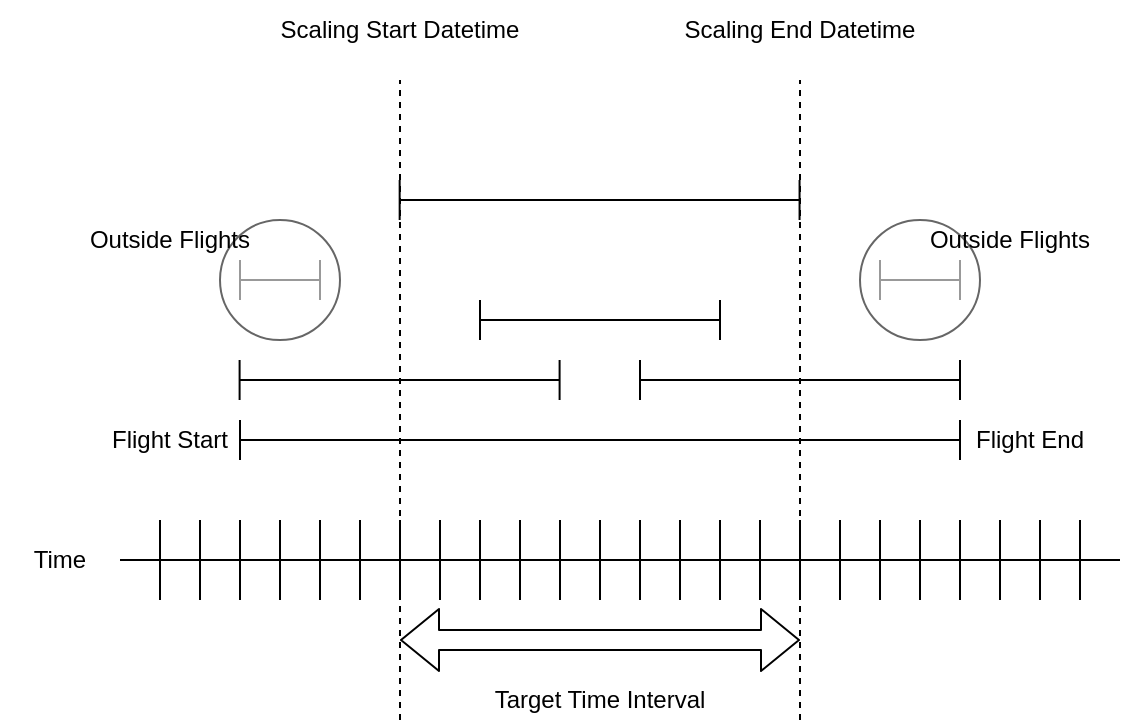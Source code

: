 <mxfile version="13.0.0" type="device"><diagram id="CF6eo7A_4V1Wh6PXM2pR" name="Page-1"><mxGraphModel dx="1016" dy="618" grid="1" gridSize="10" guides="1" tooltips="1" connect="1" arrows="1" fold="1" page="1" pageScale="1" pageWidth="413" pageHeight="291" math="0" shadow="0"><root><mxCell id="0"/><mxCell id="1" parent="0"/><mxCell id="IAFZ_n2kfFGg_SaOuAf1-1" value="" style="endArrow=none;html=1;" edge="1" parent="1"><mxGeometry width="50" height="50" relative="1" as="geometry"><mxPoint x="180" y="380" as="sourcePoint"/><mxPoint x="680" y="380" as="targetPoint"/></mxGeometry></mxCell><mxCell id="IAFZ_n2kfFGg_SaOuAf1-2" value="" style="endArrow=none;html=1;" edge="1" parent="1"><mxGeometry width="50" height="50" relative="1" as="geometry"><mxPoint x="200" y="400" as="sourcePoint"/><mxPoint x="200" y="360" as="targetPoint"/></mxGeometry></mxCell><mxCell id="IAFZ_n2kfFGg_SaOuAf1-3" value="" style="endArrow=none;html=1;" edge="1" parent="1"><mxGeometry width="50" height="50" relative="1" as="geometry"><mxPoint x="220" y="400" as="sourcePoint"/><mxPoint x="220" y="360" as="targetPoint"/></mxGeometry></mxCell><mxCell id="IAFZ_n2kfFGg_SaOuAf1-4" value="" style="endArrow=none;html=1;" edge="1" parent="1"><mxGeometry width="50" height="50" relative="1" as="geometry"><mxPoint x="260" y="400" as="sourcePoint"/><mxPoint x="260" y="360" as="targetPoint"/></mxGeometry></mxCell><mxCell id="IAFZ_n2kfFGg_SaOuAf1-5" value="" style="endArrow=none;html=1;" edge="1" parent="1"><mxGeometry width="50" height="50" relative="1" as="geometry"><mxPoint x="240" y="400" as="sourcePoint"/><mxPoint x="240" y="360" as="targetPoint"/></mxGeometry></mxCell><mxCell id="IAFZ_n2kfFGg_SaOuAf1-8" value="" style="endArrow=none;html=1;" edge="1" parent="1"><mxGeometry width="50" height="50" relative="1" as="geometry"><mxPoint x="280" y="400" as="sourcePoint"/><mxPoint x="280" y="360" as="targetPoint"/></mxGeometry></mxCell><mxCell id="IAFZ_n2kfFGg_SaOuAf1-9" value="" style="endArrow=none;html=1;" edge="1" parent="1"><mxGeometry width="50" height="50" relative="1" as="geometry"><mxPoint x="300" y="400" as="sourcePoint"/><mxPoint x="300" y="360" as="targetPoint"/></mxGeometry></mxCell><mxCell id="IAFZ_n2kfFGg_SaOuAf1-10" value="" style="endArrow=none;html=1;" edge="1" parent="1"><mxGeometry width="50" height="50" relative="1" as="geometry"><mxPoint x="320" y="400" as="sourcePoint"/><mxPoint x="320" y="360" as="targetPoint"/></mxGeometry></mxCell><mxCell id="IAFZ_n2kfFGg_SaOuAf1-11" value="" style="endArrow=none;html=1;" edge="1" parent="1"><mxGeometry width="50" height="50" relative="1" as="geometry"><mxPoint x="340" y="400" as="sourcePoint"/><mxPoint x="340" y="360" as="targetPoint"/></mxGeometry></mxCell><mxCell id="IAFZ_n2kfFGg_SaOuAf1-12" value="" style="endArrow=none;html=1;" edge="1" parent="1"><mxGeometry width="50" height="50" relative="1" as="geometry"><mxPoint x="360" y="400" as="sourcePoint"/><mxPoint x="360" y="360" as="targetPoint"/></mxGeometry></mxCell><mxCell id="IAFZ_n2kfFGg_SaOuAf1-13" value="" style="endArrow=none;html=1;" edge="1" parent="1"><mxGeometry width="50" height="50" relative="1" as="geometry"><mxPoint x="380" y="400" as="sourcePoint"/><mxPoint x="380" y="360" as="targetPoint"/></mxGeometry></mxCell><mxCell id="IAFZ_n2kfFGg_SaOuAf1-14" value="" style="endArrow=none;html=1;" edge="1" parent="1"><mxGeometry width="50" height="50" relative="1" as="geometry"><mxPoint x="420" y="400" as="sourcePoint"/><mxPoint x="420" y="360" as="targetPoint"/></mxGeometry></mxCell><mxCell id="IAFZ_n2kfFGg_SaOuAf1-15" value="" style="endArrow=none;html=1;" edge="1" parent="1"><mxGeometry width="50" height="50" relative="1" as="geometry"><mxPoint x="400" y="400" as="sourcePoint"/><mxPoint x="400" y="360" as="targetPoint"/></mxGeometry></mxCell><mxCell id="IAFZ_n2kfFGg_SaOuAf1-16" value="" style="endArrow=none;html=1;" edge="1" parent="1"><mxGeometry width="50" height="50" relative="1" as="geometry"><mxPoint x="440" y="400" as="sourcePoint"/><mxPoint x="440" y="360" as="targetPoint"/></mxGeometry></mxCell><mxCell id="IAFZ_n2kfFGg_SaOuAf1-17" value="" style="endArrow=none;html=1;" edge="1" parent="1"><mxGeometry width="50" height="50" relative="1" as="geometry"><mxPoint x="460" y="400" as="sourcePoint"/><mxPoint x="460" y="360" as="targetPoint"/></mxGeometry></mxCell><mxCell id="IAFZ_n2kfFGg_SaOuAf1-18" value="" style="endArrow=none;html=1;" edge="1" parent="1"><mxGeometry width="50" height="50" relative="1" as="geometry"><mxPoint x="480" y="400" as="sourcePoint"/><mxPoint x="480" y="360" as="targetPoint"/></mxGeometry></mxCell><mxCell id="IAFZ_n2kfFGg_SaOuAf1-19" value="" style="endArrow=none;html=1;" edge="1" parent="1"><mxGeometry width="50" height="50" relative="1" as="geometry"><mxPoint x="500" y="400" as="sourcePoint"/><mxPoint x="500" y="360" as="targetPoint"/></mxGeometry></mxCell><mxCell id="IAFZ_n2kfFGg_SaOuAf1-20" value="" style="endArrow=none;html=1;" edge="1" parent="1"><mxGeometry width="50" height="50" relative="1" as="geometry"><mxPoint x="520" y="400" as="sourcePoint"/><mxPoint x="520" y="360" as="targetPoint"/></mxGeometry></mxCell><mxCell id="IAFZ_n2kfFGg_SaOuAf1-21" value="" style="endArrow=none;html=1;" edge="1" parent="1"><mxGeometry width="50" height="50" relative="1" as="geometry"><mxPoint x="540" y="400" as="sourcePoint"/><mxPoint x="540" y="360" as="targetPoint"/></mxGeometry></mxCell><mxCell id="IAFZ_n2kfFGg_SaOuAf1-22" value="" style="endArrow=none;html=1;" edge="1" parent="1"><mxGeometry width="50" height="50" relative="1" as="geometry"><mxPoint x="580" y="400" as="sourcePoint"/><mxPoint x="580" y="360" as="targetPoint"/></mxGeometry></mxCell><mxCell id="IAFZ_n2kfFGg_SaOuAf1-23" value="" style="endArrow=none;html=1;" edge="1" parent="1"><mxGeometry width="50" height="50" relative="1" as="geometry"><mxPoint x="560" y="400" as="sourcePoint"/><mxPoint x="560" y="360" as="targetPoint"/></mxGeometry></mxCell><mxCell id="IAFZ_n2kfFGg_SaOuAf1-24" value="" style="endArrow=none;html=1;" edge="1" parent="1"><mxGeometry width="50" height="50" relative="1" as="geometry"><mxPoint x="600" y="400" as="sourcePoint"/><mxPoint x="600" y="360" as="targetPoint"/></mxGeometry></mxCell><mxCell id="IAFZ_n2kfFGg_SaOuAf1-25" value="" style="endArrow=none;html=1;" edge="1" parent="1"><mxGeometry width="50" height="50" relative="1" as="geometry"><mxPoint x="620" y="400" as="sourcePoint"/><mxPoint x="620" y="360" as="targetPoint"/></mxGeometry></mxCell><mxCell id="IAFZ_n2kfFGg_SaOuAf1-26" value="" style="endArrow=none;html=1;" edge="1" parent="1"><mxGeometry width="50" height="50" relative="1" as="geometry"><mxPoint x="640" y="400" as="sourcePoint"/><mxPoint x="640" y="360" as="targetPoint"/></mxGeometry></mxCell><mxCell id="IAFZ_n2kfFGg_SaOuAf1-27" value="" style="endArrow=none;html=1;" edge="1" parent="1"><mxGeometry width="50" height="50" relative="1" as="geometry"><mxPoint x="660" y="400" as="sourcePoint"/><mxPoint x="660" y="360" as="targetPoint"/></mxGeometry></mxCell><mxCell id="IAFZ_n2kfFGg_SaOuAf1-28" value="" style="endArrow=none;dashed=1;html=1;" edge="1" parent="1"><mxGeometry width="50" height="50" relative="1" as="geometry"><mxPoint x="320" y="460" as="sourcePoint"/><mxPoint x="320" y="140" as="targetPoint"/></mxGeometry></mxCell><mxCell id="IAFZ_n2kfFGg_SaOuAf1-29" value="" style="endArrow=none;dashed=1;html=1;" edge="1" parent="1"><mxGeometry width="50" height="50" relative="1" as="geometry"><mxPoint x="520" y="460" as="sourcePoint"/><mxPoint x="520" y="140" as="targetPoint"/></mxGeometry></mxCell><mxCell id="IAFZ_n2kfFGg_SaOuAf1-30" value="Scaling Start Datetime" style="text;html=1;strokeColor=none;fillColor=none;align=center;verticalAlign=middle;whiteSpace=wrap;rounded=0;" vertex="1" parent="1"><mxGeometry x="240" y="100" width="160" height="30" as="geometry"/></mxCell><mxCell id="IAFZ_n2kfFGg_SaOuAf1-32" value="Time" style="text;html=1;strokeColor=none;fillColor=none;align=center;verticalAlign=middle;whiteSpace=wrap;rounded=0;" vertex="1" parent="1"><mxGeometry x="120" y="370" width="60" height="20" as="geometry"/></mxCell><mxCell id="IAFZ_n2kfFGg_SaOuAf1-33" value="" style="shape=flexArrow;endArrow=classic;startArrow=classic;html=1;" edge="1" parent="1"><mxGeometry width="50" height="50" relative="1" as="geometry"><mxPoint x="320" y="420" as="sourcePoint"/><mxPoint x="520" y="420" as="targetPoint"/></mxGeometry></mxCell><mxCell id="IAFZ_n2kfFGg_SaOuAf1-34" value="Target Time Interval" style="text;html=1;strokeColor=none;fillColor=none;align=center;verticalAlign=middle;whiteSpace=wrap;rounded=0;" vertex="1" parent="1"><mxGeometry x="340" y="440" width="160" height="20" as="geometry"/></mxCell><mxCell id="IAFZ_n2kfFGg_SaOuAf1-36" value="" style="endArrow=none;html=1;" edge="1" parent="1"><mxGeometry width="50" height="50" relative="1" as="geometry"><mxPoint x="240" y="320" as="sourcePoint"/><mxPoint x="600" y="320" as="targetPoint"/></mxGeometry></mxCell><mxCell id="IAFZ_n2kfFGg_SaOuAf1-37" value="" style="endArrow=none;html=1;" edge="1" parent="1"><mxGeometry width="50" height="50" relative="1" as="geometry"><mxPoint x="440" y="290" as="sourcePoint"/><mxPoint x="600" y="290" as="targetPoint"/></mxGeometry></mxCell><mxCell id="IAFZ_n2kfFGg_SaOuAf1-38" value="" style="endArrow=none;html=1;" edge="1" parent="1"><mxGeometry width="50" height="50" relative="1" as="geometry"><mxPoint x="239.8" y="290" as="sourcePoint"/><mxPoint x="399.8" y="290" as="targetPoint"/></mxGeometry></mxCell><mxCell id="IAFZ_n2kfFGg_SaOuAf1-39" value="" style="endArrow=none;html=1;" edge="1" parent="1"><mxGeometry width="50" height="50" relative="1" as="geometry"><mxPoint x="360" y="260" as="sourcePoint"/><mxPoint x="480" y="260" as="targetPoint"/><Array as="points"><mxPoint x="420" y="260"/></Array></mxGeometry></mxCell><mxCell id="IAFZ_n2kfFGg_SaOuAf1-40" value="" style="endArrow=none;html=1;" edge="1" parent="1"><mxGeometry width="50" height="50" relative="1" as="geometry"><mxPoint x="319.95" y="200" as="sourcePoint"/><mxPoint x="519.95" y="200" as="targetPoint"/><Array as="points"><mxPoint x="419.95" y="200"/></Array></mxGeometry></mxCell><mxCell id="IAFZ_n2kfFGg_SaOuAf1-41" value="" style="endArrow=none;html=1;" edge="1" parent="1"><mxGeometry width="50" height="50" relative="1" as="geometry"><mxPoint x="240" y="240.0" as="sourcePoint"/><mxPoint x="280" y="240.0" as="targetPoint"/><Array as="points"><mxPoint x="240" y="240.0"/></Array></mxGeometry></mxCell><mxCell id="IAFZ_n2kfFGg_SaOuAf1-42" value="" style="endArrow=none;html=1;" edge="1" parent="1"><mxGeometry width="50" height="50" relative="1" as="geometry"><mxPoint x="560" y="240" as="sourcePoint"/><mxPoint x="600" y="240" as="targetPoint"/><Array as="points"><mxPoint x="580" y="240"/></Array></mxGeometry></mxCell><mxCell id="IAFZ_n2kfFGg_SaOuAf1-44" value="" style="endArrow=none;html=1;" edge="1" parent="1"><mxGeometry width="50" height="50" relative="1" as="geometry"><mxPoint x="240" y="250" as="sourcePoint"/><mxPoint x="240" y="230" as="targetPoint"/></mxGeometry></mxCell><mxCell id="IAFZ_n2kfFGg_SaOuAf1-45" value="" style="endArrow=none;html=1;" edge="1" parent="1"><mxGeometry width="50" height="50" relative="1" as="geometry"><mxPoint x="239.8" y="300" as="sourcePoint"/><mxPoint x="239.8" y="280" as="targetPoint"/></mxGeometry></mxCell><mxCell id="IAFZ_n2kfFGg_SaOuAf1-46" value="" style="endArrow=none;html=1;" edge="1" parent="1"><mxGeometry width="50" height="50" relative="1" as="geometry"><mxPoint x="240" y="330" as="sourcePoint"/><mxPoint x="240" y="310" as="targetPoint"/></mxGeometry></mxCell><mxCell id="IAFZ_n2kfFGg_SaOuAf1-47" value="" style="endArrow=none;html=1;" edge="1" parent="1"><mxGeometry width="50" height="50" relative="1" as="geometry"><mxPoint x="360" y="270" as="sourcePoint"/><mxPoint x="360" y="250" as="targetPoint"/></mxGeometry></mxCell><mxCell id="IAFZ_n2kfFGg_SaOuAf1-48" value="" style="endArrow=none;html=1;" edge="1" parent="1"><mxGeometry width="50" height="50" relative="1" as="geometry"><mxPoint x="319.83" y="210" as="sourcePoint"/><mxPoint x="319.83" y="190" as="targetPoint"/></mxGeometry></mxCell><mxCell id="IAFZ_n2kfFGg_SaOuAf1-49" value="" style="endArrow=none;html=1;" edge="1" parent="1"><mxGeometry width="50" height="50" relative="1" as="geometry"><mxPoint x="440" y="300" as="sourcePoint"/><mxPoint x="440" y="280" as="targetPoint"/></mxGeometry></mxCell><mxCell id="IAFZ_n2kfFGg_SaOuAf1-50" value="" style="endArrow=none;html=1;" edge="1" parent="1"><mxGeometry width="50" height="50" relative="1" as="geometry"><mxPoint x="560" y="250" as="sourcePoint"/><mxPoint x="560" y="230" as="targetPoint"/></mxGeometry></mxCell><mxCell id="IAFZ_n2kfFGg_SaOuAf1-51" value="" style="endArrow=none;html=1;" edge="1" parent="1"><mxGeometry width="50" height="50" relative="1" as="geometry"><mxPoint x="280" y="250" as="sourcePoint"/><mxPoint x="280" y="230" as="targetPoint"/></mxGeometry></mxCell><mxCell id="IAFZ_n2kfFGg_SaOuAf1-52" value="" style="endArrow=none;html=1;" edge="1" parent="1"><mxGeometry width="50" height="50" relative="1" as="geometry"><mxPoint x="399.8" y="300" as="sourcePoint"/><mxPoint x="399.8" y="280" as="targetPoint"/></mxGeometry></mxCell><mxCell id="IAFZ_n2kfFGg_SaOuAf1-53" value="" style="endArrow=none;html=1;" edge="1" parent="1"><mxGeometry width="50" height="50" relative="1" as="geometry"><mxPoint x="519.78" y="210" as="sourcePoint"/><mxPoint x="519.78" y="190" as="targetPoint"/></mxGeometry></mxCell><mxCell id="IAFZ_n2kfFGg_SaOuAf1-54" value="" style="endArrow=none;html=1;" edge="1" parent="1"><mxGeometry width="50" height="50" relative="1" as="geometry"><mxPoint x="480" y="270" as="sourcePoint"/><mxPoint x="480" y="250" as="targetPoint"/></mxGeometry></mxCell><mxCell id="IAFZ_n2kfFGg_SaOuAf1-55" value="" style="endArrow=none;html=1;" edge="1" parent="1"><mxGeometry width="50" height="50" relative="1" as="geometry"><mxPoint x="600" y="300" as="sourcePoint"/><mxPoint x="600" y="280" as="targetPoint"/></mxGeometry></mxCell><mxCell id="IAFZ_n2kfFGg_SaOuAf1-56" value="" style="endArrow=none;html=1;" edge="1" parent="1"><mxGeometry width="50" height="50" relative="1" as="geometry"><mxPoint x="600" y="250" as="sourcePoint"/><mxPoint x="600" y="230" as="targetPoint"/></mxGeometry></mxCell><mxCell id="IAFZ_n2kfFGg_SaOuAf1-57" value="" style="endArrow=none;html=1;" edge="1" parent="1"><mxGeometry width="50" height="50" relative="1" as="geometry"><mxPoint x="600" y="330" as="sourcePoint"/><mxPoint x="600" y="310" as="targetPoint"/></mxGeometry></mxCell><mxCell id="IAFZ_n2kfFGg_SaOuAf1-58" value="" style="ellipse;whiteSpace=wrap;html=1;aspect=fixed;shadow=0;opacity=60;" vertex="1" parent="1"><mxGeometry x="550" y="210" width="60" height="60" as="geometry"/></mxCell><mxCell id="IAFZ_n2kfFGg_SaOuAf1-59" value="" style="ellipse;whiteSpace=wrap;html=1;aspect=fixed;shadow=0;opacity=60;" vertex="1" parent="1"><mxGeometry x="230" y="210" width="60" height="60" as="geometry"/></mxCell><mxCell id="IAFZ_n2kfFGg_SaOuAf1-60" value="Flight Start" style="text;html=1;strokeColor=none;fillColor=none;align=center;verticalAlign=middle;whiteSpace=wrap;rounded=0;shadow=0;opacity=60;" vertex="1" parent="1"><mxGeometry x="170" y="310" width="70" height="20" as="geometry"/></mxCell><mxCell id="IAFZ_n2kfFGg_SaOuAf1-61" value="Flight End" style="text;html=1;strokeColor=none;fillColor=none;align=center;verticalAlign=middle;whiteSpace=wrap;rounded=0;shadow=0;opacity=60;" vertex="1" parent="1"><mxGeometry x="600" y="310" width="70" height="20" as="geometry"/></mxCell><mxCell id="IAFZ_n2kfFGg_SaOuAf1-62" value="Scaling End Datetime" style="text;html=1;strokeColor=none;fillColor=none;align=center;verticalAlign=middle;whiteSpace=wrap;rounded=0;" vertex="1" parent="1"><mxGeometry x="440" y="100" width="160" height="30" as="geometry"/></mxCell><mxCell id="IAFZ_n2kfFGg_SaOuAf1-63" value="Outside Flights" style="text;html=1;strokeColor=none;fillColor=none;align=center;verticalAlign=middle;whiteSpace=wrap;rounded=0;shadow=0;opacity=60;" vertex="1" parent="1"><mxGeometry x="570" y="210" width="110" height="20" as="geometry"/></mxCell><mxCell id="IAFZ_n2kfFGg_SaOuAf1-64" value="Outside Flights" style="text;html=1;strokeColor=none;fillColor=none;align=center;verticalAlign=middle;whiteSpace=wrap;rounded=0;shadow=0;opacity=60;" vertex="1" parent="1"><mxGeometry x="150" y="210" width="110" height="20" as="geometry"/></mxCell></root></mxGraphModel></diagram></mxfile>